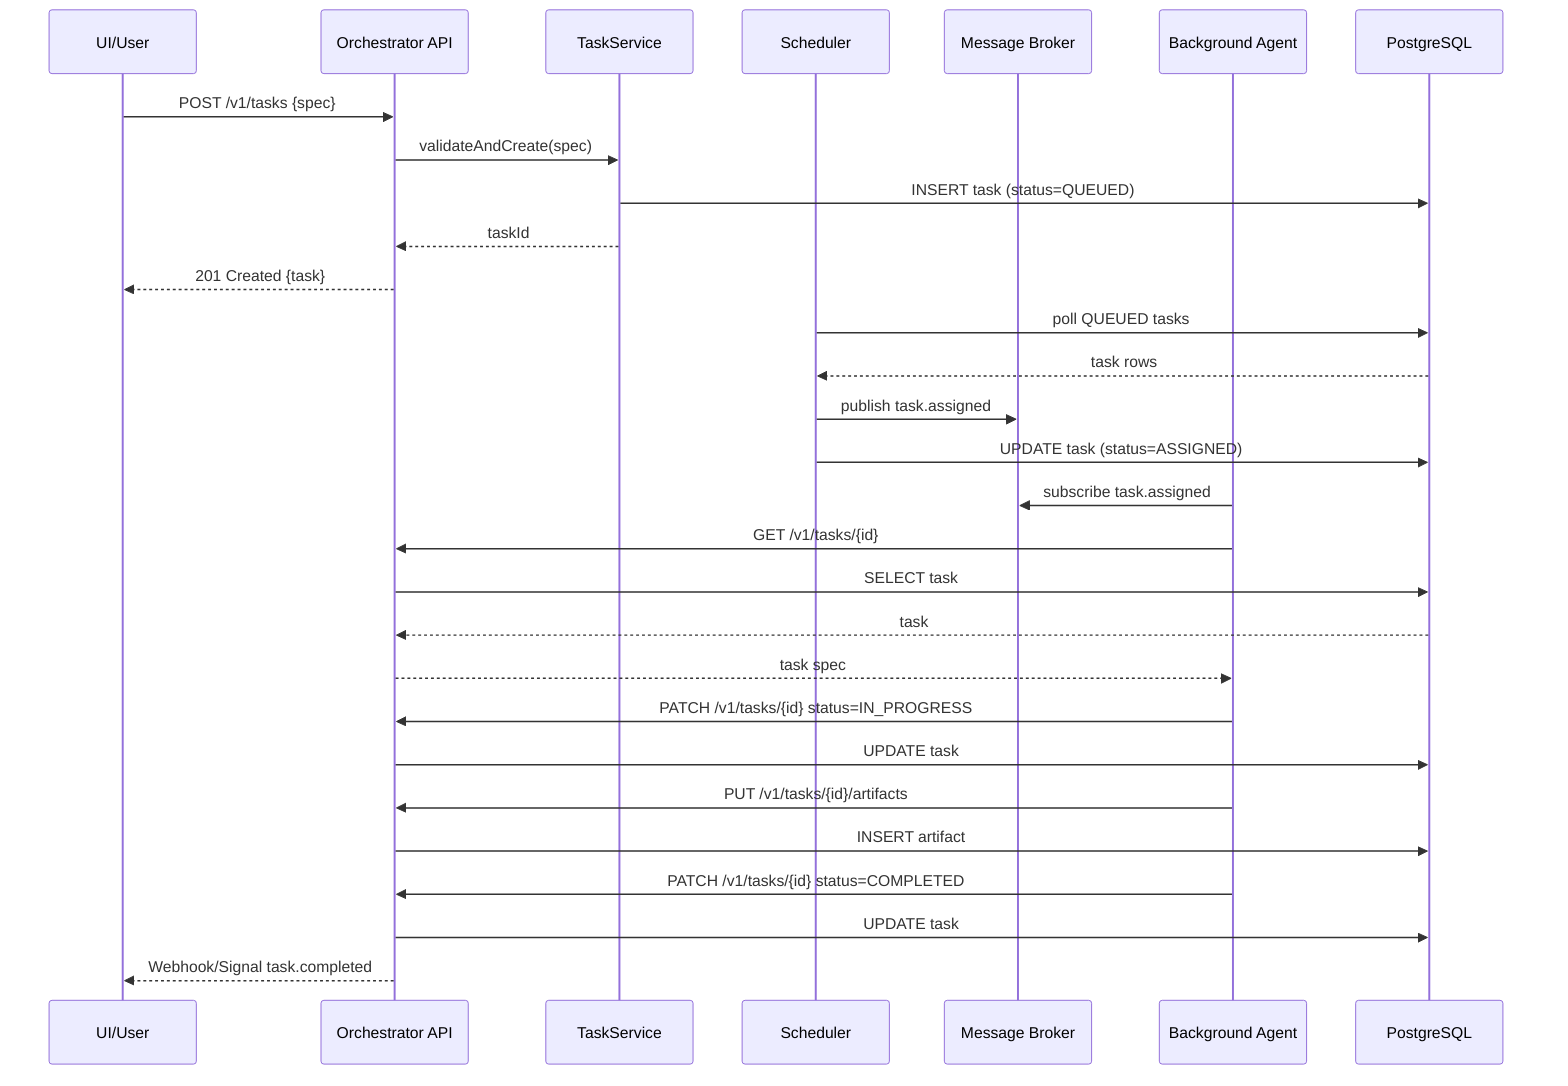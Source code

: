 %% Mermaid Sequence Diagram - Task lifecycle through API

sequenceDiagram
    participant User as UI/User
    participant API as Orchestrator API
    participant Task as TaskService
    participant Sched as Scheduler
    participant Bus as Message Broker
    participant Agent as Background Agent
    participant DB as PostgreSQL

    User->>API: POST /v1/tasks {spec}
    API->>Task: validateAndCreate(spec)
    Task->>DB: INSERT task (status=QUEUED)
    Task-->>API: taskId
    API-->>User: 201 Created {task}

    Sched->>DB: poll QUEUED tasks
    DB-->>Sched: task rows
    Sched->>Bus: publish task.assigned
    Sched->>DB: UPDATE task (status=ASSIGNED)

    Agent->>Bus: subscribe task.assigned
    Agent->>API: GET /v1/tasks/{id}
    API->>DB: SELECT task
    DB-->>API: task
    API-->>Agent: task spec

    Agent->>API: PATCH /v1/tasks/{id} status=IN_PROGRESS
    API->>DB: UPDATE task

    Agent->>API: PUT /v1/tasks/{id}/artifacts
    API->>DB: INSERT artifact

    Agent->>API: PATCH /v1/tasks/{id} status=COMPLETED
    API->>DB: UPDATE task
    API-->>User: Webhook/Signal task.completed